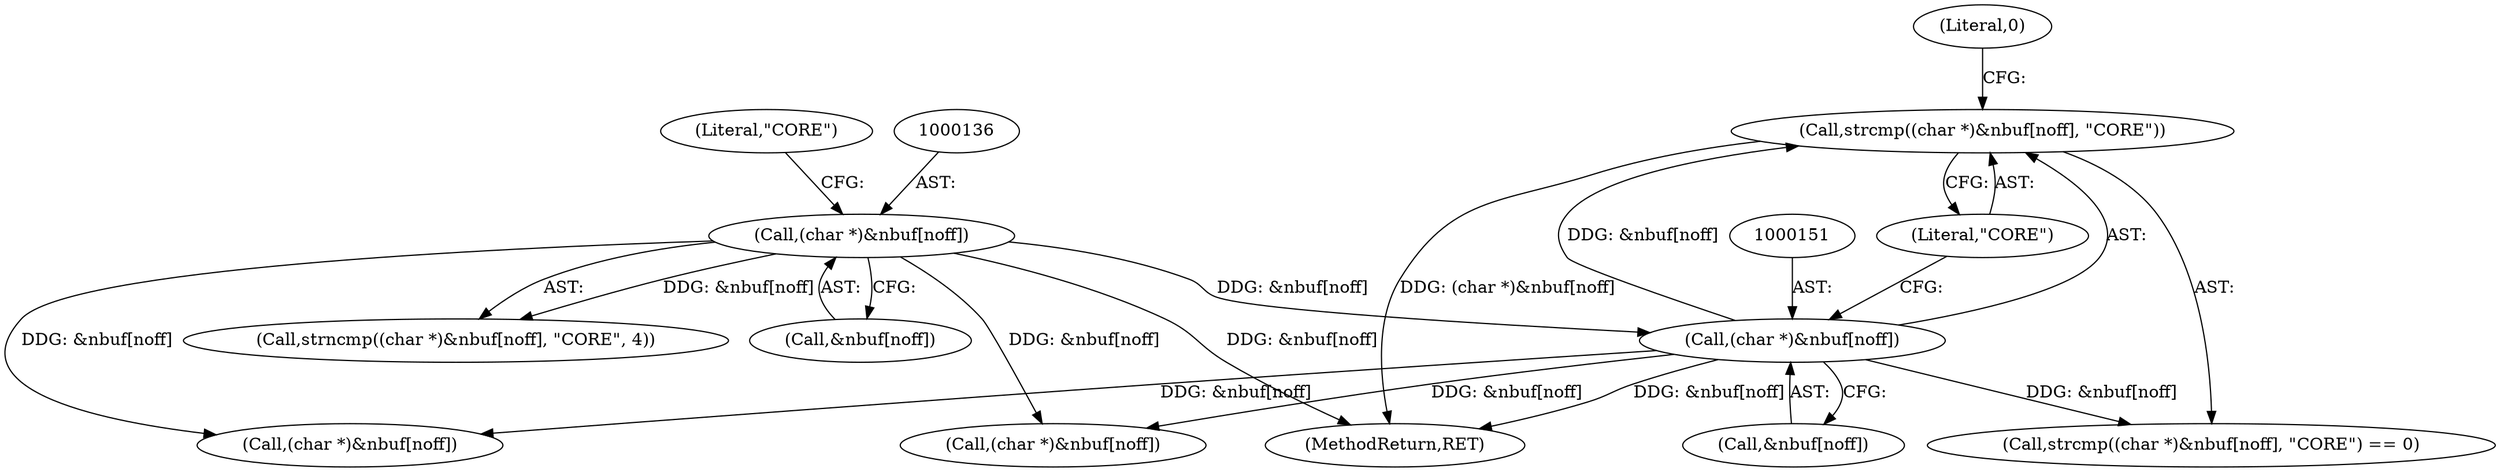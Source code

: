 digraph "0_file_a642587a9c9e2dd7feacdf513c3643ce26ad3c22@API" {
"1000149" [label="(Call,strcmp((char *)&nbuf[noff], \"CORE\"))"];
"1000150" [label="(Call,(char *)&nbuf[noff])"];
"1000135" [label="(Call,(char *)&nbuf[noff])"];
"1000135" [label="(Call,(char *)&nbuf[noff])"];
"1000157" [label="(Literal,0)"];
"1000134" [label="(Call,strncmp((char *)&nbuf[noff], \"CORE\", 4))"];
"1000471" [label="(MethodReturn,RET)"];
"1000169" [label="(Call,(char *)&nbuf[noff])"];
"1000149" [label="(Call,strcmp((char *)&nbuf[noff], \"CORE\"))"];
"1000148" [label="(Call,strcmp((char *)&nbuf[noff], \"CORE\") == 0)"];
"1000150" [label="(Call,(char *)&nbuf[noff])"];
"1000152" [label="(Call,&nbuf[noff])"];
"1000156" [label="(Literal,\"CORE\")"];
"1000137" [label="(Call,&nbuf[noff])"];
"1000141" [label="(Literal,\"CORE\")"];
"1000188" [label="(Call,(char *)&nbuf[noff])"];
"1000149" -> "1000148"  [label="AST: "];
"1000149" -> "1000156"  [label="CFG: "];
"1000150" -> "1000149"  [label="AST: "];
"1000156" -> "1000149"  [label="AST: "];
"1000157" -> "1000149"  [label="CFG: "];
"1000149" -> "1000471"  [label="DDG: (char *)&nbuf[noff]"];
"1000150" -> "1000149"  [label="DDG: &nbuf[noff]"];
"1000150" -> "1000152"  [label="CFG: "];
"1000151" -> "1000150"  [label="AST: "];
"1000152" -> "1000150"  [label="AST: "];
"1000156" -> "1000150"  [label="CFG: "];
"1000150" -> "1000471"  [label="DDG: &nbuf[noff]"];
"1000150" -> "1000148"  [label="DDG: &nbuf[noff]"];
"1000135" -> "1000150"  [label="DDG: &nbuf[noff]"];
"1000150" -> "1000169"  [label="DDG: &nbuf[noff]"];
"1000150" -> "1000188"  [label="DDG: &nbuf[noff]"];
"1000135" -> "1000134"  [label="AST: "];
"1000135" -> "1000137"  [label="CFG: "];
"1000136" -> "1000135"  [label="AST: "];
"1000137" -> "1000135"  [label="AST: "];
"1000141" -> "1000135"  [label="CFG: "];
"1000135" -> "1000471"  [label="DDG: &nbuf[noff]"];
"1000135" -> "1000134"  [label="DDG: &nbuf[noff]"];
"1000135" -> "1000169"  [label="DDG: &nbuf[noff]"];
"1000135" -> "1000188"  [label="DDG: &nbuf[noff]"];
}
